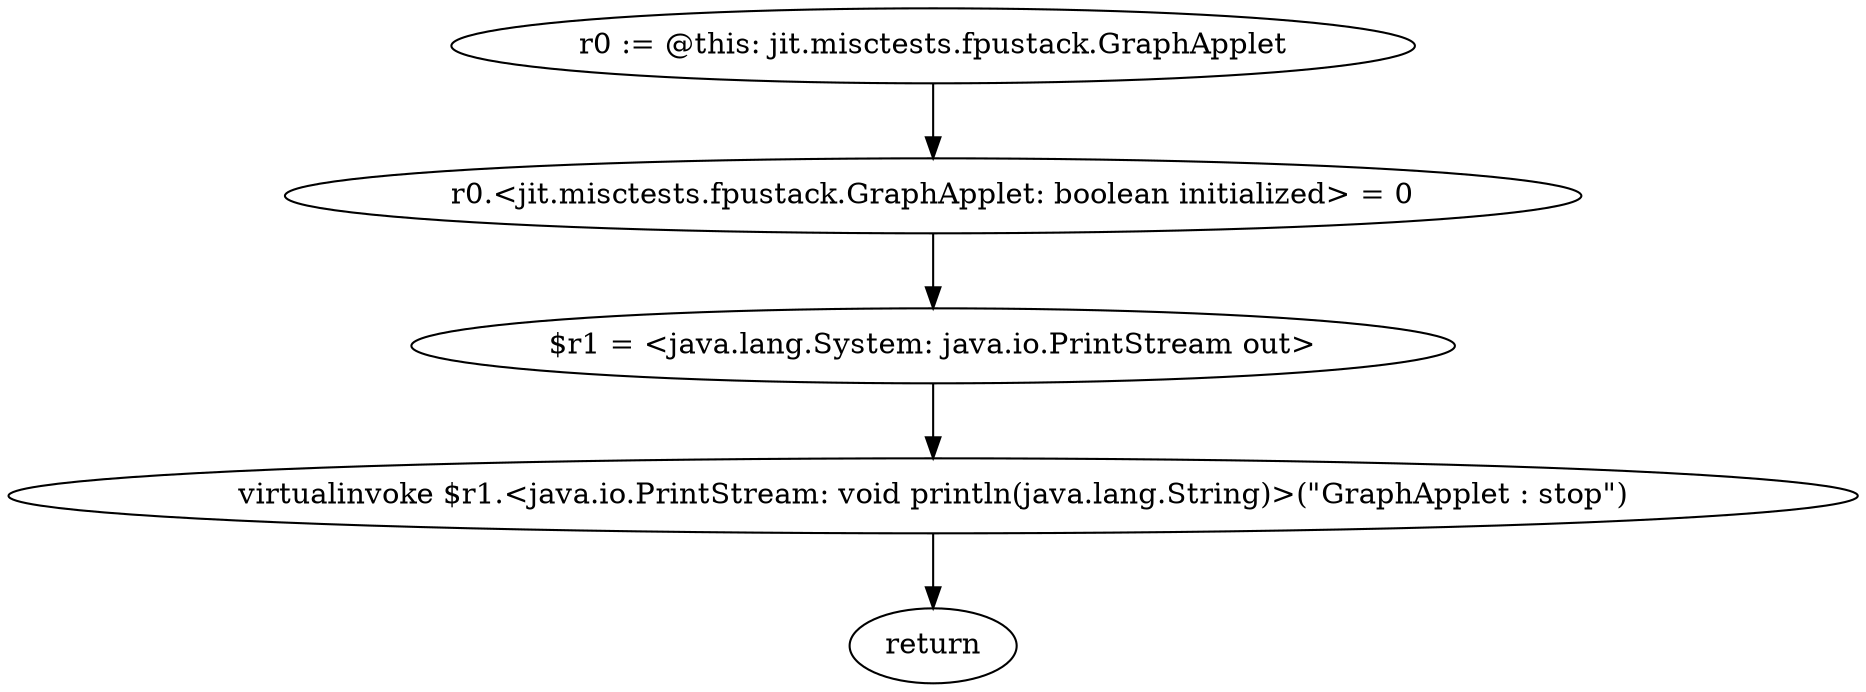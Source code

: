 digraph "unitGraph" {
    "r0 := @this: jit.misctests.fpustack.GraphApplet"
    "r0.<jit.misctests.fpustack.GraphApplet: boolean initialized> = 0"
    "$r1 = <java.lang.System: java.io.PrintStream out>"
    "virtualinvoke $r1.<java.io.PrintStream: void println(java.lang.String)>(\"GraphApplet : stop\")"
    "return"
    "r0 := @this: jit.misctests.fpustack.GraphApplet"->"r0.<jit.misctests.fpustack.GraphApplet: boolean initialized> = 0";
    "r0.<jit.misctests.fpustack.GraphApplet: boolean initialized> = 0"->"$r1 = <java.lang.System: java.io.PrintStream out>";
    "$r1 = <java.lang.System: java.io.PrintStream out>"->"virtualinvoke $r1.<java.io.PrintStream: void println(java.lang.String)>(\"GraphApplet : stop\")";
    "virtualinvoke $r1.<java.io.PrintStream: void println(java.lang.String)>(\"GraphApplet : stop\")"->"return";
}
